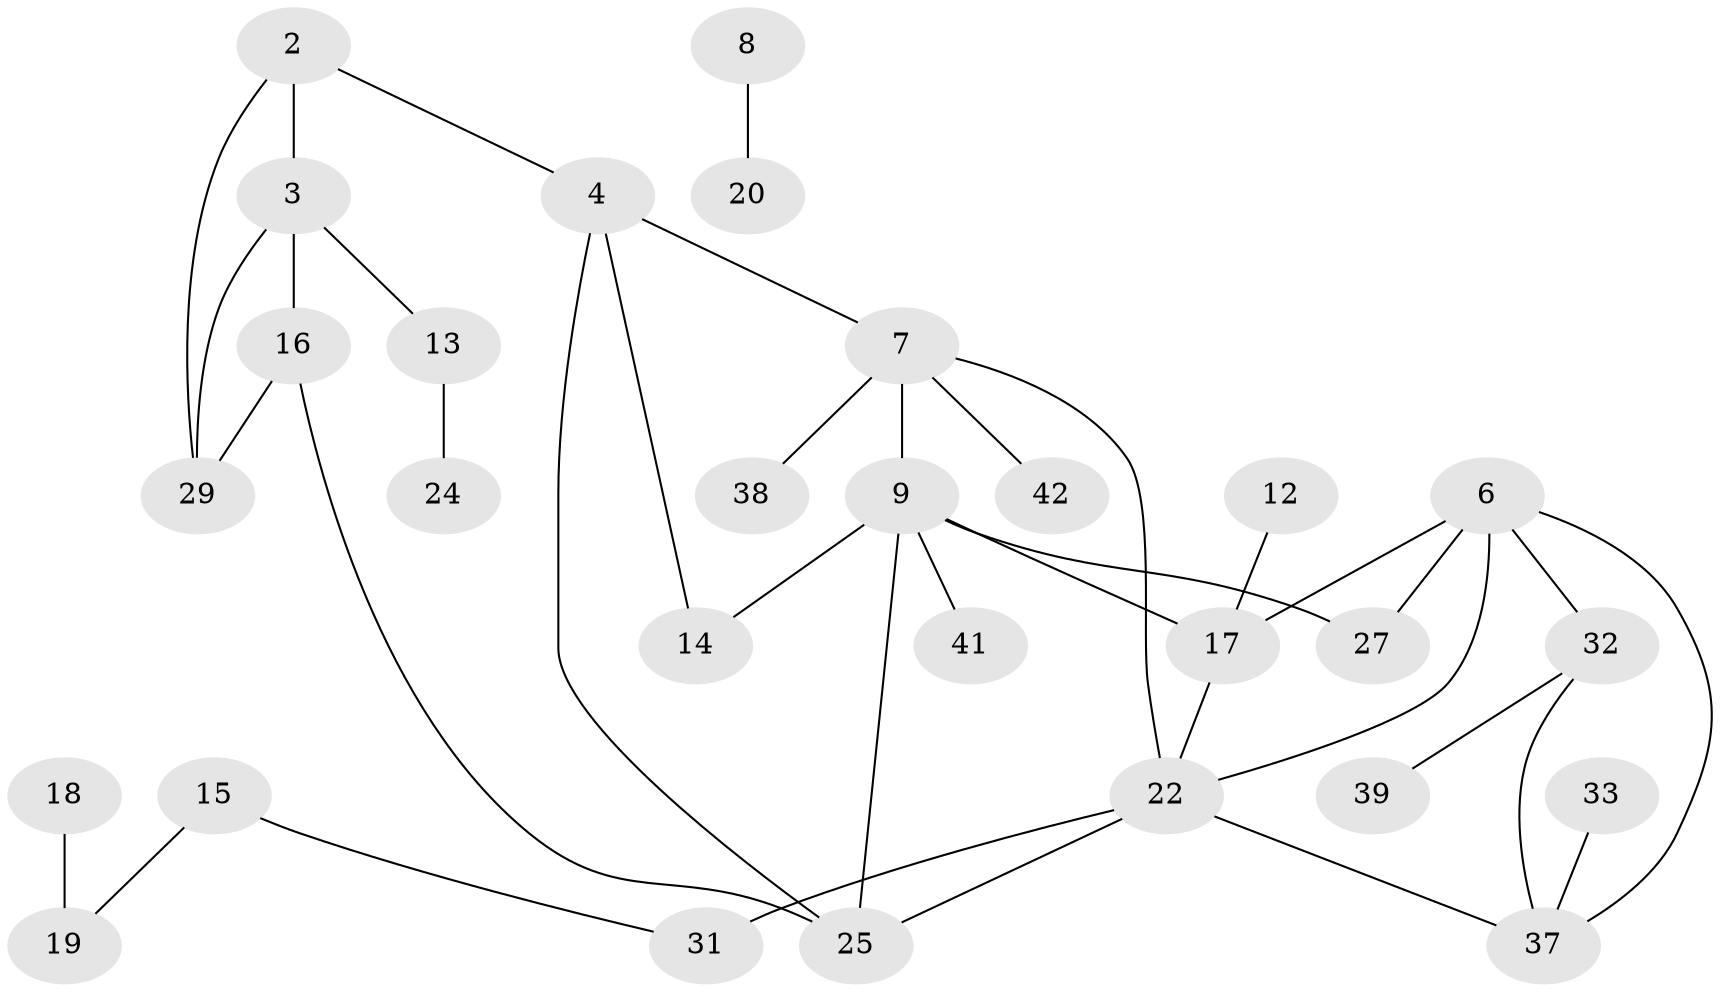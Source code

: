 // original degree distribution, {0: 0.13414634146341464, 3: 0.15853658536585366, 4: 0.12195121951219512, 1: 0.2682926829268293, 2: 0.2804878048780488, 5: 0.036585365853658534}
// Generated by graph-tools (version 1.1) at 2025/33/03/09/25 02:33:24]
// undirected, 29 vertices, 38 edges
graph export_dot {
graph [start="1"]
  node [color=gray90,style=filled];
  2;
  3;
  4;
  6;
  7;
  8;
  9;
  12;
  13;
  14;
  15;
  16;
  17;
  18;
  19;
  20;
  22;
  24;
  25;
  27;
  29;
  31;
  32;
  33;
  37;
  38;
  39;
  41;
  42;
  2 -- 3 [weight=1.0];
  2 -- 4 [weight=1.0];
  2 -- 29 [weight=1.0];
  3 -- 13 [weight=1.0];
  3 -- 16 [weight=1.0];
  3 -- 29 [weight=1.0];
  4 -- 7 [weight=1.0];
  4 -- 14 [weight=1.0];
  4 -- 25 [weight=1.0];
  6 -- 17 [weight=1.0];
  6 -- 22 [weight=1.0];
  6 -- 27 [weight=1.0];
  6 -- 32 [weight=1.0];
  6 -- 37 [weight=1.0];
  7 -- 9 [weight=1.0];
  7 -- 22 [weight=1.0];
  7 -- 38 [weight=1.0];
  7 -- 42 [weight=1.0];
  8 -- 20 [weight=2.0];
  9 -- 14 [weight=1.0];
  9 -- 17 [weight=1.0];
  9 -- 25 [weight=1.0];
  9 -- 27 [weight=1.0];
  9 -- 41 [weight=1.0];
  12 -- 17 [weight=1.0];
  13 -- 24 [weight=1.0];
  15 -- 19 [weight=1.0];
  15 -- 31 [weight=1.0];
  16 -- 25 [weight=1.0];
  16 -- 29 [weight=2.0];
  17 -- 22 [weight=2.0];
  18 -- 19 [weight=2.0];
  22 -- 25 [weight=1.0];
  22 -- 31 [weight=2.0];
  22 -- 37 [weight=1.0];
  32 -- 37 [weight=1.0];
  32 -- 39 [weight=1.0];
  33 -- 37 [weight=1.0];
}
